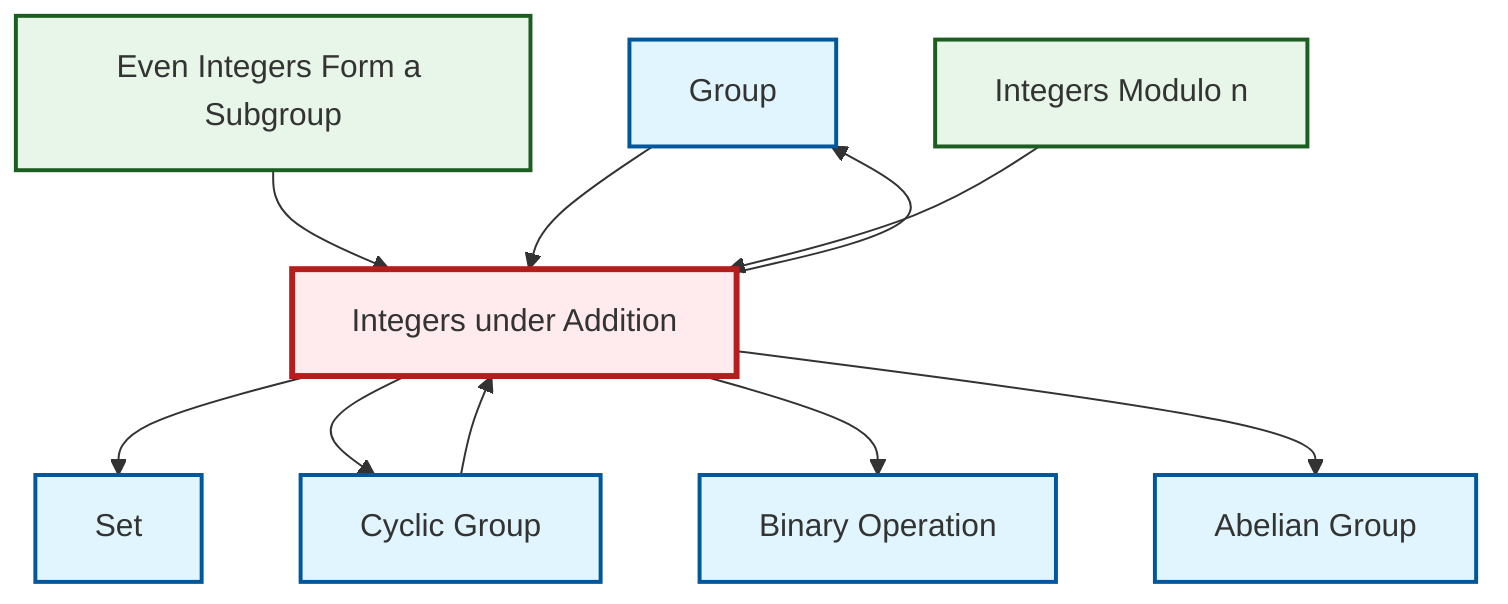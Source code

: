graph TD
    classDef definition fill:#e1f5fe,stroke:#01579b,stroke-width:2px
    classDef theorem fill:#f3e5f5,stroke:#4a148c,stroke-width:2px
    classDef axiom fill:#fff3e0,stroke:#e65100,stroke-width:2px
    classDef example fill:#e8f5e9,stroke:#1b5e20,stroke-width:2px
    classDef current fill:#ffebee,stroke:#b71c1c,stroke-width:3px
    def-binary-operation["Binary Operation"]:::definition
    def-group["Group"]:::definition
    def-cyclic-group["Cyclic Group"]:::definition
    ex-even-integers-subgroup["Even Integers Form a Subgroup"]:::example
    def-set["Set"]:::definition
    ex-integers-addition["Integers under Addition"]:::example
    ex-quotient-integers-mod-n["Integers Modulo n"]:::example
    def-abelian-group["Abelian Group"]:::definition
    def-cyclic-group --> ex-integers-addition
    ex-integers-addition --> def-group
    ex-integers-addition --> def-set
    ex-even-integers-subgroup --> ex-integers-addition
    def-group --> ex-integers-addition
    ex-integers-addition --> def-cyclic-group
    ex-integers-addition --> def-binary-operation
    ex-integers-addition --> def-abelian-group
    ex-quotient-integers-mod-n --> ex-integers-addition
    class ex-integers-addition current